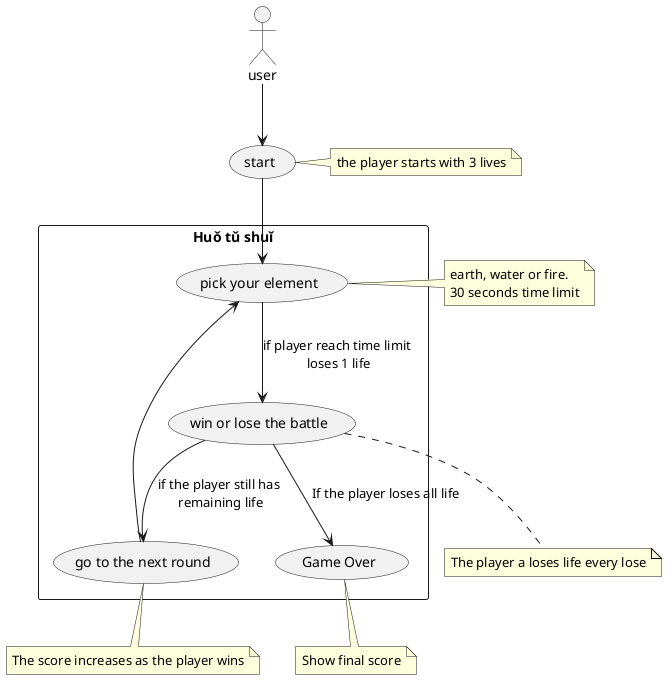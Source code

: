 @startuml
actor "user" as x
rectangle "Huǒ tǔ shuǐ"  {
usecase "pick your element" as UC1
usecase "win or lose the battle" as UC2
usecase "go to the next round" as UC3
usecase "Game Over" as UC4
}
(start) as y
x --> y
note right of y : the player starts with 3 lives
y --> UC1
note right of UC1 :earth, water or fire.\n30 seconds time limit
UC1 --> UC2 : "if player reach time limit\n loses 1 life"
UC2 --> UC3 : "if the player still has \nremaining life"
UC2 --> UC4 : "If the player loses all life"
UC3 --> UC1

note "The score increases as the player wins" as N3
UC3 .. N3
note "Show final score" as n
UC4 .. n
note "The player a loses life every lose" as z
UC2 .. z
@enduml